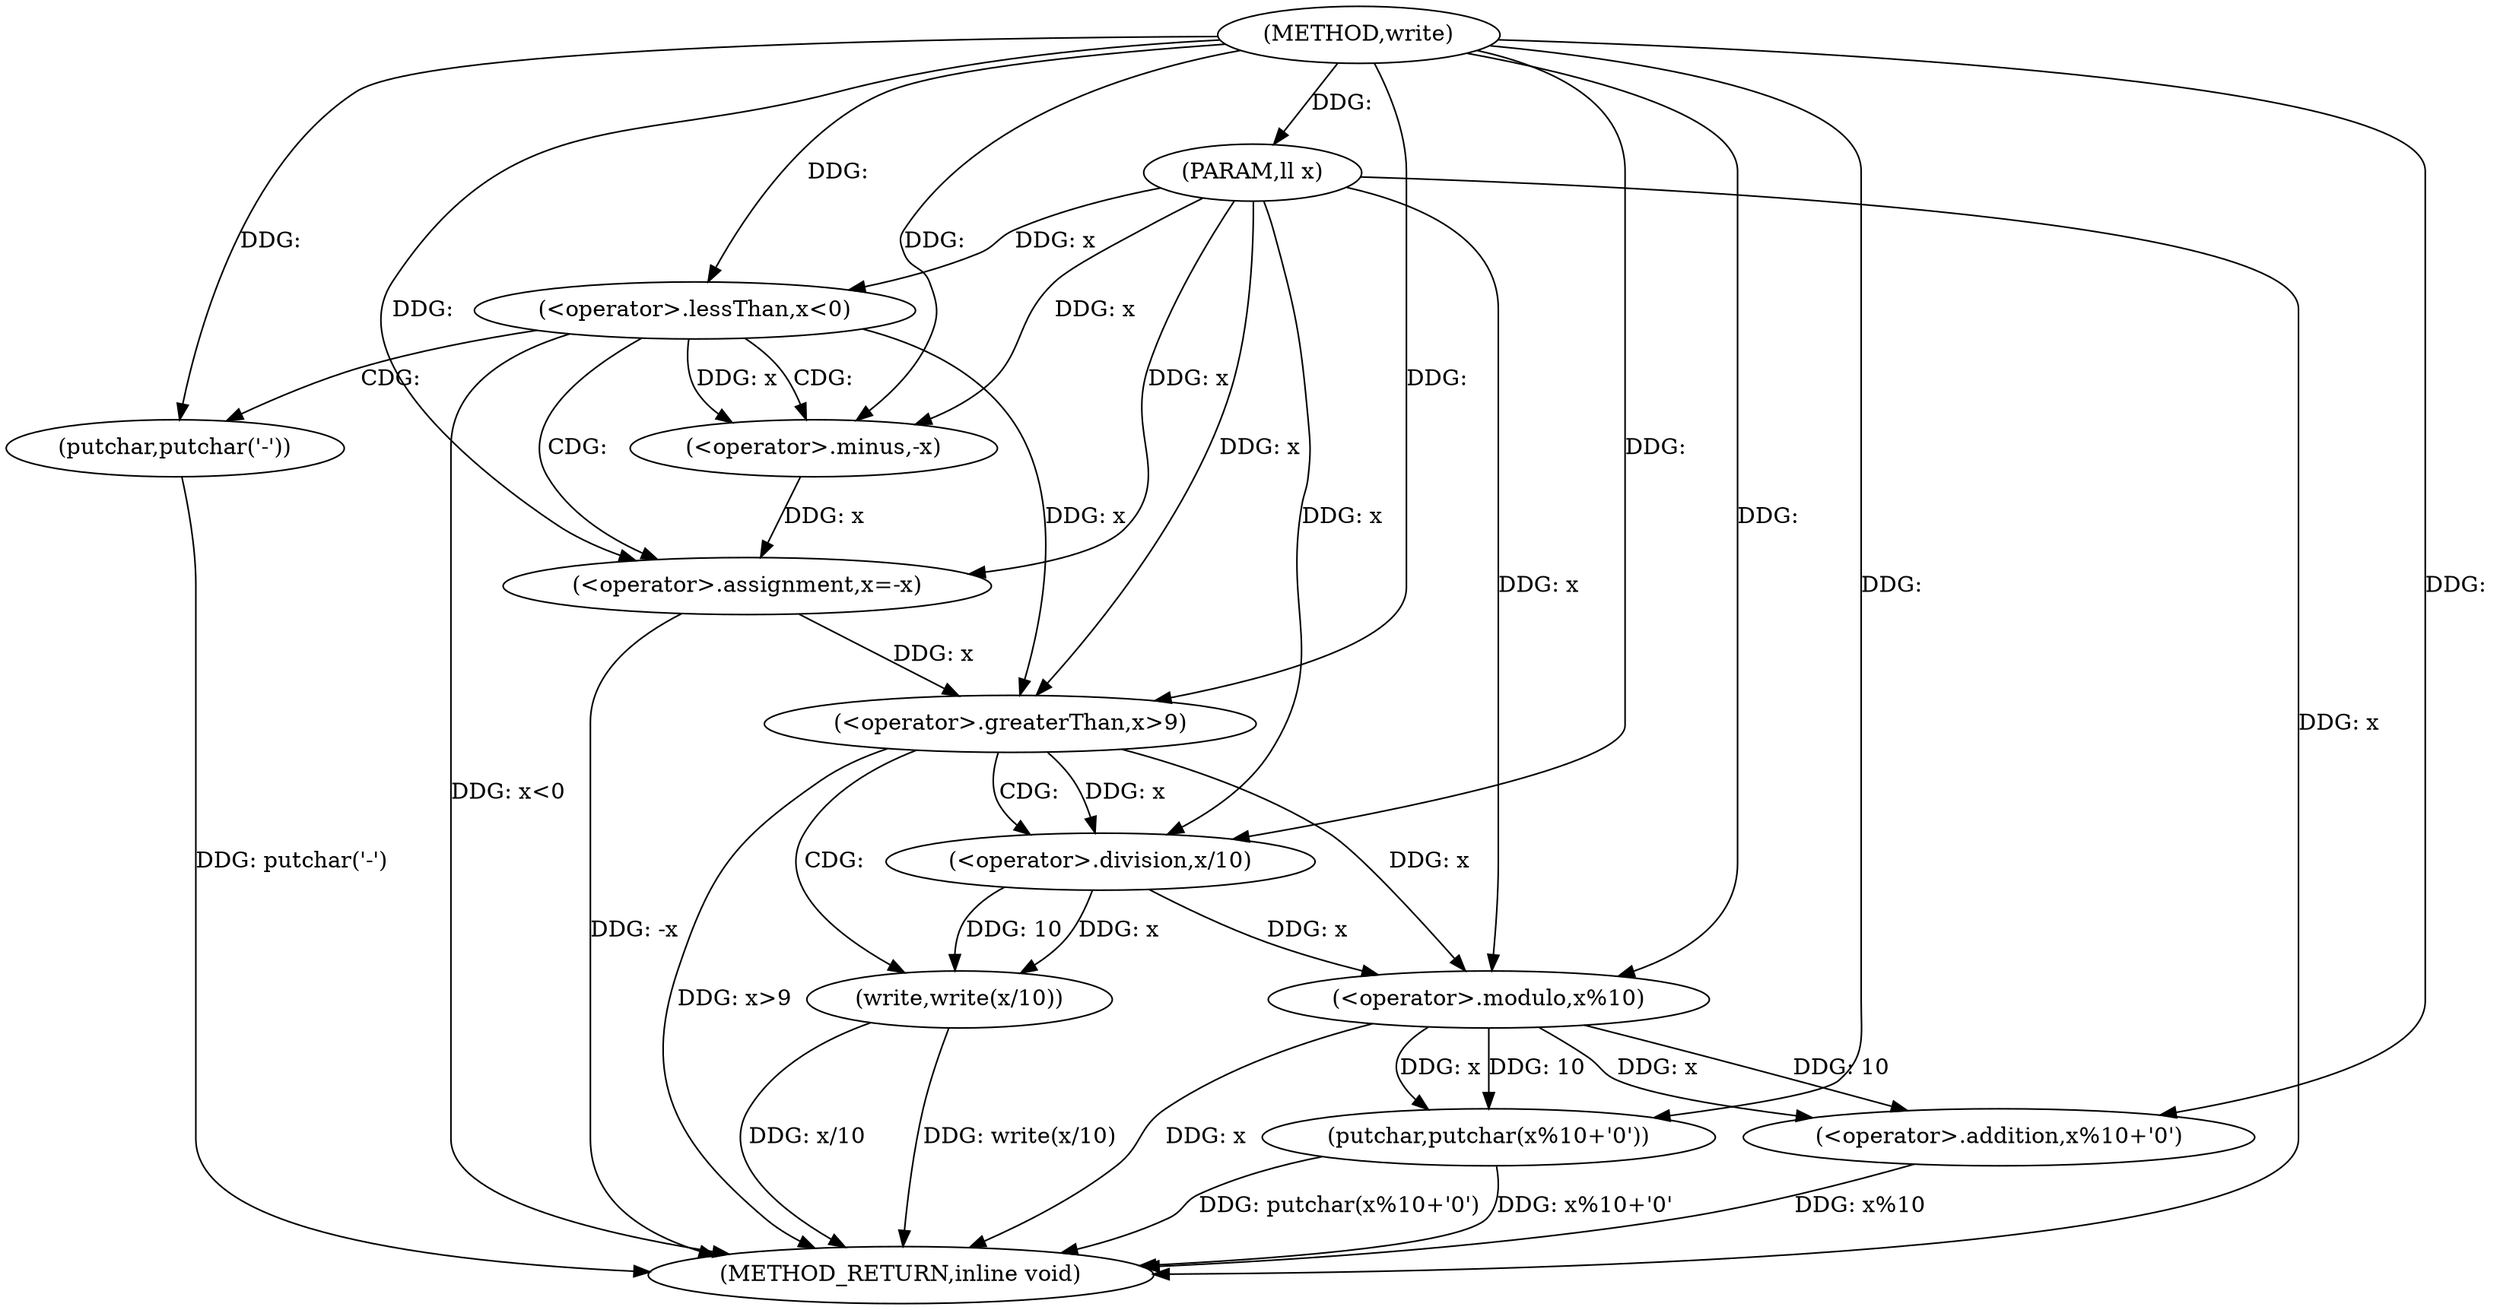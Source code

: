 digraph "write" {  
"1000188" [label = "(METHOD,write)" ]
"1000216" [label = "(METHOD_RETURN,inline void)" ]
"1000189" [label = "(PARAM,ll x)" ]
"1000210" [label = "(putchar,putchar(x%10+'0'))" ]
"1000192" [label = "(<operator>.lessThan,x<0)" ]
"1000203" [label = "(<operator>.greaterThan,x>9)" ]
"1000206" [label = "(write,write(x/10))" ]
"1000196" [label = "(<operator>.assignment,x=-x)" ]
"1000200" [label = "(putchar,putchar('-'))" ]
"1000211" [label = "(<operator>.addition,x%10+'0')" ]
"1000207" [label = "(<operator>.division,x/10)" ]
"1000212" [label = "(<operator>.modulo,x%10)" ]
"1000198" [label = "(<operator>.minus,-x)" ]
  "1000189" -> "1000216"  [ label = "DDG: x"] 
  "1000192" -> "1000216"  [ label = "DDG: x<0"] 
  "1000196" -> "1000216"  [ label = "DDG: -x"] 
  "1000200" -> "1000216"  [ label = "DDG: putchar('-')"] 
  "1000203" -> "1000216"  [ label = "DDG: x>9"] 
  "1000206" -> "1000216"  [ label = "DDG: x/10"] 
  "1000206" -> "1000216"  [ label = "DDG: write(x/10)"] 
  "1000212" -> "1000216"  [ label = "DDG: x"] 
  "1000211" -> "1000216"  [ label = "DDG: x%10"] 
  "1000210" -> "1000216"  [ label = "DDG: x%10+'0'"] 
  "1000210" -> "1000216"  [ label = "DDG: putchar(x%10+'0')"] 
  "1000188" -> "1000189"  [ label = "DDG: "] 
  "1000188" -> "1000210"  [ label = "DDG: "] 
  "1000212" -> "1000210"  [ label = "DDG: 10"] 
  "1000212" -> "1000210"  [ label = "DDG: x"] 
  "1000189" -> "1000192"  [ label = "DDG: x"] 
  "1000188" -> "1000192"  [ label = "DDG: "] 
  "1000198" -> "1000196"  [ label = "DDG: x"] 
  "1000192" -> "1000203"  [ label = "DDG: x"] 
  "1000196" -> "1000203"  [ label = "DDG: x"] 
  "1000189" -> "1000203"  [ label = "DDG: x"] 
  "1000188" -> "1000203"  [ label = "DDG: "] 
  "1000207" -> "1000206"  [ label = "DDG: 10"] 
  "1000207" -> "1000206"  [ label = "DDG: x"] 
  "1000212" -> "1000211"  [ label = "DDG: 10"] 
  "1000212" -> "1000211"  [ label = "DDG: x"] 
  "1000188" -> "1000211"  [ label = "DDG: "] 
  "1000189" -> "1000196"  [ label = "DDG: x"] 
  "1000188" -> "1000196"  [ label = "DDG: "] 
  "1000188" -> "1000200"  [ label = "DDG: "] 
  "1000203" -> "1000207"  [ label = "DDG: x"] 
  "1000189" -> "1000207"  [ label = "DDG: x"] 
  "1000188" -> "1000207"  [ label = "DDG: "] 
  "1000203" -> "1000212"  [ label = "DDG: x"] 
  "1000207" -> "1000212"  [ label = "DDG: x"] 
  "1000189" -> "1000212"  [ label = "DDG: x"] 
  "1000188" -> "1000212"  [ label = "DDG: "] 
  "1000192" -> "1000198"  [ label = "DDG: x"] 
  "1000189" -> "1000198"  [ label = "DDG: x"] 
  "1000188" -> "1000198"  [ label = "DDG: "] 
  "1000192" -> "1000200"  [ label = "CDG: "] 
  "1000192" -> "1000198"  [ label = "CDG: "] 
  "1000192" -> "1000196"  [ label = "CDG: "] 
  "1000203" -> "1000207"  [ label = "CDG: "] 
  "1000203" -> "1000206"  [ label = "CDG: "] 
}
